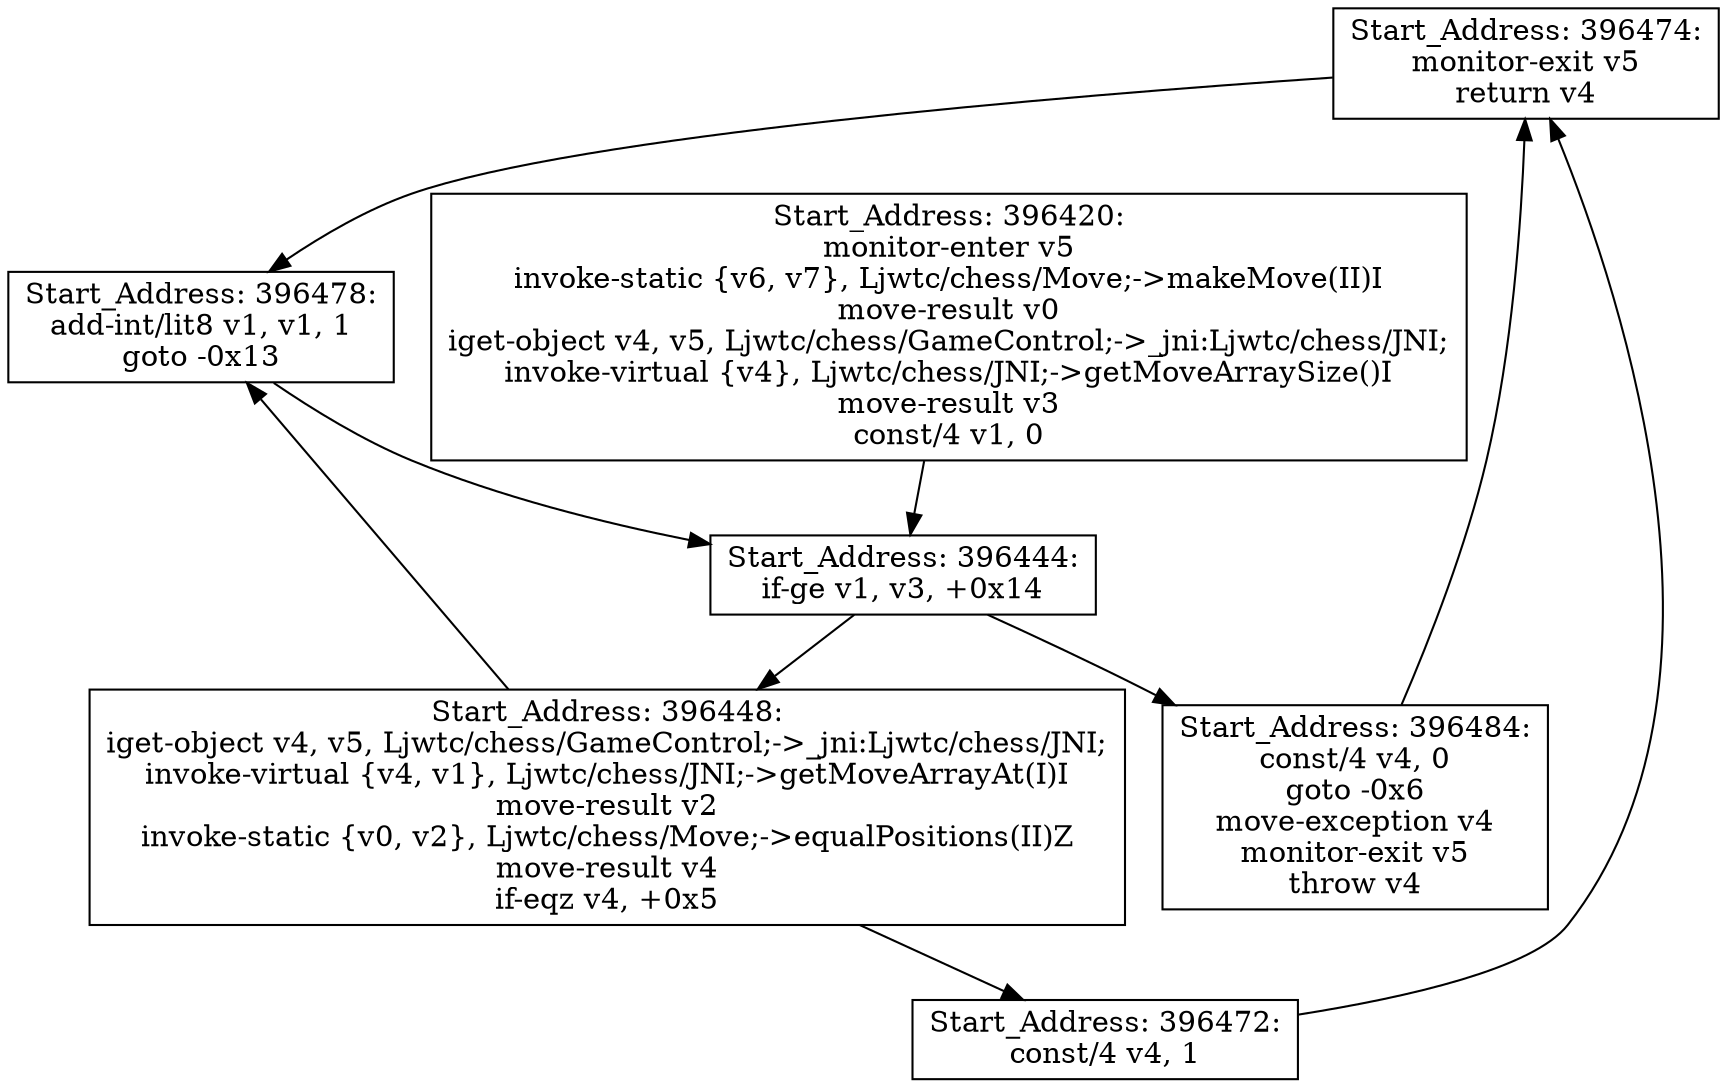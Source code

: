 digraph checkIsLegalMove {
	node [shape=rectangle]
	addr_396474 [label="Start_Address: 396474:
monitor-exit v5\nreturn v4\n"]
	addr_396478 [label="Start_Address: 396478:
add-int/lit8 v1, v1, 1\ngoto -0x13\n"]
	addr_396484 [label="Start_Address: 396484:
const/4 v4, 0\ngoto -0x6\nmove-exception v4\nmonitor-exit v5\nthrow v4\n"]
	addr_396420 [label="Start_Address: 396420:
monitor-enter v5\ninvoke-static {v6, v7}, Ljwtc/chess/Move;->makeMove(II)I\nmove-result v0\niget-object v4, v5, Ljwtc/chess/GameControl;->_jni:Ljwtc/chess/JNI;\ninvoke-virtual {v4}, Ljwtc/chess/JNI;->getMoveArraySize()I\nmove-result v3\nconst/4 v1, 0\n", root=true]
	addr_396444 [label="Start_Address: 396444:
if-ge v1, v3, +0x14\n"]
	addr_396448 [label="Start_Address: 396448:
iget-object v4, v5, Ljwtc/chess/GameControl;->_jni:Ljwtc/chess/JNI;\ninvoke-virtual {v4, v1}, Ljwtc/chess/JNI;->getMoveArrayAt(I)I\nmove-result v2\ninvoke-static {v0, v2}, Ljwtc/chess/Move;->equalPositions(II)Z\nmove-result v4\nif-eqz v4, +0x5\n"]
	addr_396472 [label="Start_Address: 396472:
const/4 v4, 1\n"]
	addr_396474 -> addr_396478
	addr_396478 -> addr_396444
	addr_396484 -> addr_396474
	addr_396420 -> addr_396444
	addr_396444 -> addr_396448
	addr_396444 -> addr_396484
	addr_396448 -> addr_396472
	addr_396448 -> addr_396478
	addr_396472 -> addr_396474
}